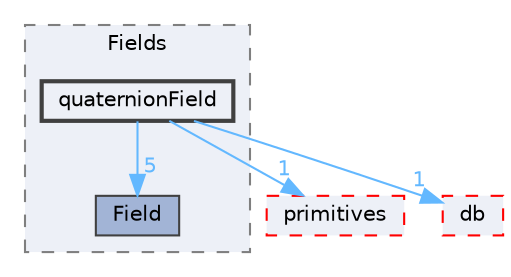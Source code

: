 digraph "src/OpenFOAM/fields/Fields/quaternionField"
{
 // LATEX_PDF_SIZE
  bgcolor="transparent";
  edge [fontname=Helvetica,fontsize=10,labelfontname=Helvetica,labelfontsize=10];
  node [fontname=Helvetica,fontsize=10,shape=box,height=0.2,width=0.4];
  compound=true
  subgraph clusterdir_7d364942a13d3ce50f6681364b448a98 {
    graph [ bgcolor="#edf0f7", pencolor="grey50", label="Fields", fontname=Helvetica,fontsize=10 style="filled,dashed", URL="dir_7d364942a13d3ce50f6681364b448a98.html",tooltip=""]
  dir_4ebd9bc21e2e523c28661f024575b5ba [label="Field", fillcolor="#a2b4d6", color="grey25", style="filled", URL="dir_4ebd9bc21e2e523c28661f024575b5ba.html",tooltip=""];
  dir_e274d0fcfe8848c811df6b2a497dcb01 [label="quaternionField", fillcolor="#edf0f7", color="grey25", style="filled,bold", URL="dir_e274d0fcfe8848c811df6b2a497dcb01.html",tooltip=""];
  }
  dir_3e50f45338116b169052b428016851aa [label="primitives", fillcolor="#edf0f7", color="red", style="filled,dashed", URL="dir_3e50f45338116b169052b428016851aa.html",tooltip=""];
  dir_63c634f7a7cfd679ac26c67fb30fc32f [label="db", fillcolor="#edf0f7", color="red", style="filled,dashed", URL="dir_63c634f7a7cfd679ac26c67fb30fc32f.html",tooltip=""];
  dir_e274d0fcfe8848c811df6b2a497dcb01->dir_3e50f45338116b169052b428016851aa [headlabel="1", labeldistance=1.5 headhref="dir_003160_003069.html" href="dir_003160_003069.html" color="steelblue1" fontcolor="steelblue1"];
  dir_e274d0fcfe8848c811df6b2a497dcb01->dir_4ebd9bc21e2e523c28661f024575b5ba [headlabel="5", labeldistance=1.5 headhref="dir_003160_001319.html" href="dir_003160_001319.html" color="steelblue1" fontcolor="steelblue1"];
  dir_e274d0fcfe8848c811df6b2a497dcb01->dir_63c634f7a7cfd679ac26c67fb30fc32f [headlabel="1", labeldistance=1.5 headhref="dir_003160_000817.html" href="dir_003160_000817.html" color="steelblue1" fontcolor="steelblue1"];
}
